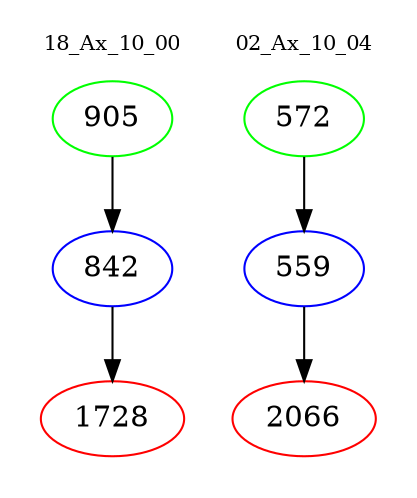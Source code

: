 digraph{
subgraph cluster_0 {
color = white
label = "18_Ax_10_00";
fontsize=10;
T0_905 [label="905", color="green"]
T0_905 -> T0_842 [color="black"]
T0_842 [label="842", color="blue"]
T0_842 -> T0_1728 [color="black"]
T0_1728 [label="1728", color="red"]
}
subgraph cluster_1 {
color = white
label = "02_Ax_10_04";
fontsize=10;
T1_572 [label="572", color="green"]
T1_572 -> T1_559 [color="black"]
T1_559 [label="559", color="blue"]
T1_559 -> T1_2066 [color="black"]
T1_2066 [label="2066", color="red"]
}
}
